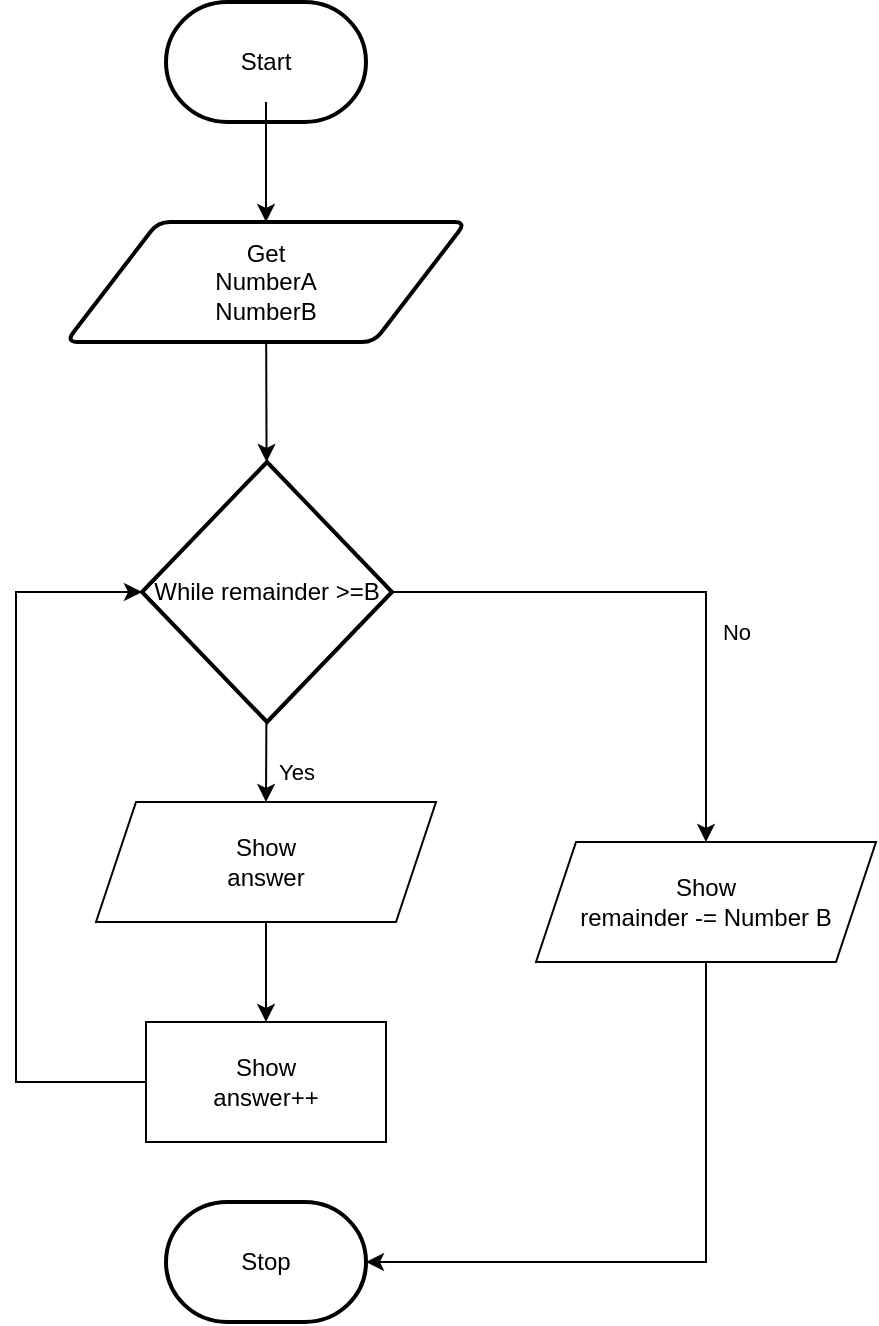 <mxfile>
    <diagram id="HIP3nbAZw_EuaXWnEj3U" name="Page-1">
        <mxGraphModel dx="1086" dy="751" grid="1" gridSize="10" guides="1" tooltips="1" connect="1" arrows="1" fold="1" page="1" pageScale="1" pageWidth="850" pageHeight="1100" math="0" shadow="0">
            <root>
                <mxCell id="0"/>
                <mxCell id="1" parent="0"/>
                <mxCell id="4" style="edgeStyle=orthogonalEdgeStyle;html=1;rounded=0;" parent="1" source="2" edge="1">
                    <mxGeometry relative="1" as="geometry">
                        <mxPoint x="425" y="190" as="targetPoint"/>
                    </mxGeometry>
                </mxCell>
                <mxCell id="2" value="Start" style="strokeWidth=2;html=1;shape=mxgraph.flowchart.terminator;whiteSpace=wrap;" parent="1" vertex="1">
                    <mxGeometry x="375" y="40" width="100" height="60" as="geometry"/>
                </mxCell>
                <mxCell id="5" style="edgeStyle=none;html=1;" parent="1" target="9" edge="1">
                    <mxGeometry relative="1" as="geometry">
                        <mxPoint x="425" y="90" as="sourcePoint"/>
                    </mxGeometry>
                </mxCell>
                <mxCell id="7" value="Stop" style="strokeWidth=2;html=1;shape=mxgraph.flowchart.terminator;whiteSpace=wrap;" parent="1" vertex="1">
                    <mxGeometry x="375" y="640" width="100" height="60" as="geometry"/>
                </mxCell>
                <mxCell id="8" style="edgeStyle=none;html=1;" parent="1" source="9" target="12" edge="1">
                    <mxGeometry relative="1" as="geometry"/>
                </mxCell>
                <mxCell id="9" value="Get&lt;br&gt;NumberA&lt;br&gt;NumberB" style="shape=parallelogram;html=1;strokeWidth=2;perimeter=parallelogramPerimeter;whiteSpace=wrap;rounded=1;arcSize=12;size=0.23;" parent="1" vertex="1">
                    <mxGeometry x="325" y="150" width="200" height="60" as="geometry"/>
                </mxCell>
                <mxCell id="11" style="html=1;entryX=0.5;entryY=0;entryDx=0;entryDy=0;edgeStyle=orthogonalEdgeStyle;rounded=0;" parent="1" source="12" target="15" edge="1">
                    <mxGeometry relative="1" as="geometry"/>
                </mxCell>
                <mxCell id="21" style="edgeStyle=none;html=1;entryX=0.5;entryY=0;entryDx=0;entryDy=0;" edge="1" parent="1" source="12" target="20">
                    <mxGeometry relative="1" as="geometry"/>
                </mxCell>
                <mxCell id="12" value="While remainder &amp;gt;=B" style="strokeWidth=2;html=1;shape=mxgraph.flowchart.decision;whiteSpace=wrap;" parent="1" vertex="1">
                    <mxGeometry x="363" y="270" width="125" height="130" as="geometry"/>
                </mxCell>
                <mxCell id="23" style="edgeStyle=orthogonalEdgeStyle;html=1;rounded=0;entryX=0;entryY=0.5;entryDx=0;entryDy=0;entryPerimeter=0;" edge="1" parent="1" source="14" target="12">
                    <mxGeometry relative="1" as="geometry">
                        <mxPoint x="210" y="320" as="targetPoint"/>
                        <Array as="points">
                            <mxPoint x="300" y="580"/>
                            <mxPoint x="300" y="335"/>
                        </Array>
                    </mxGeometry>
                </mxCell>
                <mxCell id="14" value="Show&lt;br&gt;answer++" style="rounded=0;whiteSpace=wrap;html=1;" parent="1" vertex="1">
                    <mxGeometry x="365" y="550" width="120" height="60" as="geometry"/>
                </mxCell>
                <mxCell id="19" style="edgeStyle=orthogonalEdgeStyle;html=1;entryX=1;entryY=0.5;entryDx=0;entryDy=0;entryPerimeter=0;rounded=0;" parent="1" source="15" target="7" edge="1">
                    <mxGeometry relative="1" as="geometry">
                        <mxPoint x="635" y="550" as="targetPoint"/>
                        <Array as="points">
                            <mxPoint x="645" y="670"/>
                        </Array>
                    </mxGeometry>
                </mxCell>
                <mxCell id="15" value="Show&lt;br&gt;remainder -= Number B" style="shape=parallelogram;perimeter=parallelogramPerimeter;whiteSpace=wrap;html=1;fixedSize=1;" parent="1" vertex="1">
                    <mxGeometry x="560" y="460" width="170" height="60" as="geometry"/>
                </mxCell>
                <mxCell id="16" value="Yes" style="text;html=1;align=center;verticalAlign=middle;resizable=0;points=[];autosize=1;strokeColor=none;fillColor=none;fontSize=11;fontFamily=Helvetica;fontColor=default;" parent="1" vertex="1">
                    <mxGeometry x="420" y="410" width="40" height="30" as="geometry"/>
                </mxCell>
                <mxCell id="17" value="No" style="text;html=1;align=center;verticalAlign=middle;resizable=0;points=[];autosize=1;strokeColor=none;fillColor=none;fontSize=11;fontFamily=Helvetica;fontColor=default;" parent="1" vertex="1">
                    <mxGeometry x="640" y="340" width="40" height="30" as="geometry"/>
                </mxCell>
                <mxCell id="22" style="edgeStyle=none;html=1;" edge="1" parent="1" source="20" target="14">
                    <mxGeometry relative="1" as="geometry"/>
                </mxCell>
                <mxCell id="20" value="Show&lt;br&gt;answer" style="shape=parallelogram;perimeter=parallelogramPerimeter;whiteSpace=wrap;html=1;fixedSize=1;" vertex="1" parent="1">
                    <mxGeometry x="340" y="440" width="170" height="60" as="geometry"/>
                </mxCell>
            </root>
        </mxGraphModel>
    </diagram>
</mxfile>